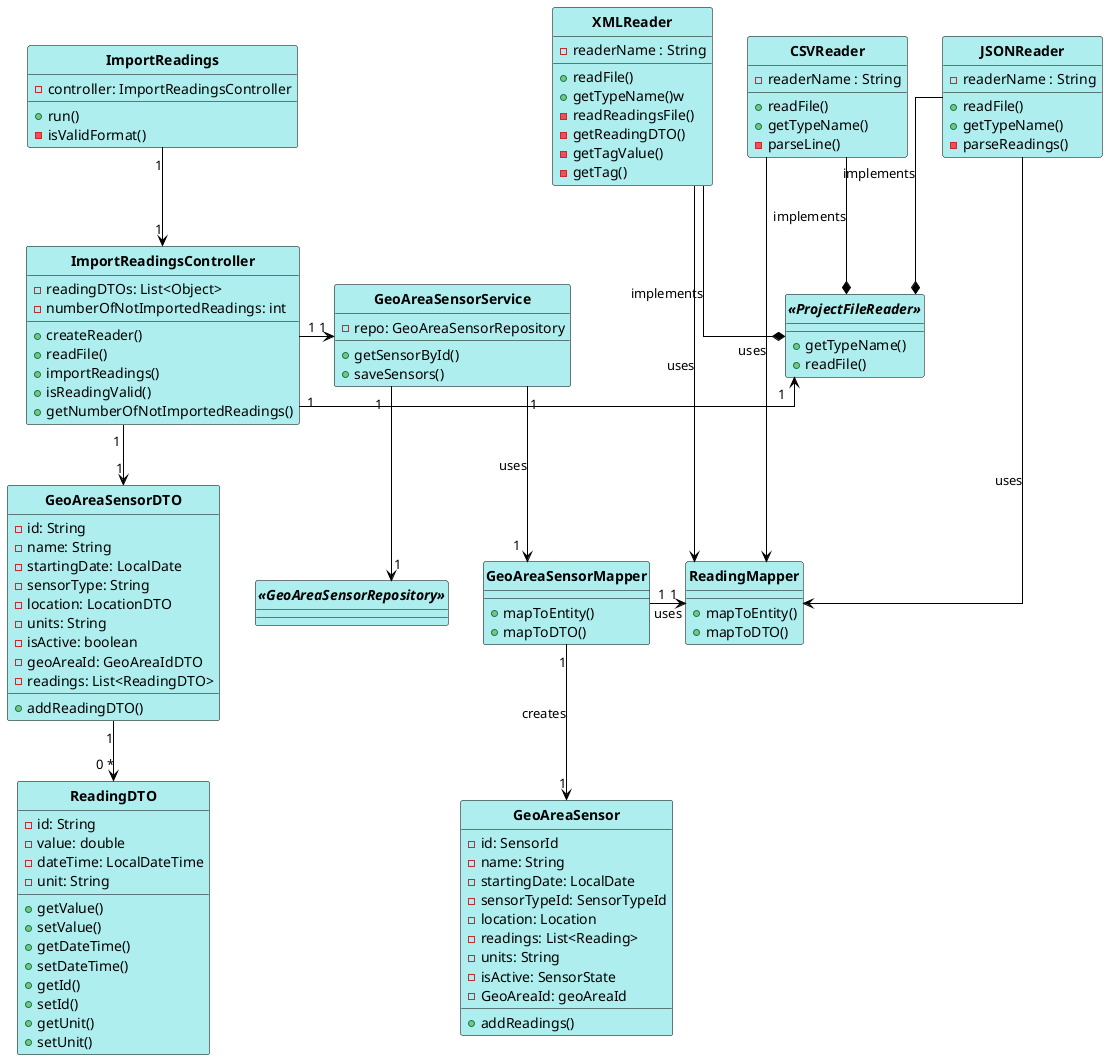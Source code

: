 @startuml
skinparam linetype ortho

skinparam class {
	BackgroundColor PaleTurquoise
	ArrowColor Black
	BorderColor Black
	FontStyle Bold
}

hide circle

ImportReadings "1" --> "1" ImportReadingsController
ImportReadingsController "1" -right-> "1" GeoAreaSensorService
GeoAreaSensorService "1" --> "1" GeoAreaSensorMapper :uses
ImportReadingsController "1" -down-> "1" GeoAreaSensorDTO
ImportReadingsController "1" -left-> "1" "<<ProjectFileReader>>"
XMLReader -down-* "<<ProjectFileReader>>" : implements
CSVReader -down-* "<<ProjectFileReader>>" : implements
JSONReader -down-* "<<ProjectFileReader>>" : implements
XMLReader -down-> ReadingMapper : uses
CSVReader -down-> ReadingMapper : uses
JSONReader -down-> ReadingMapper : uses
GeoAreaSensorDTO "1" --> "0 *" ReadingDTO
GeoAreaSensorMapper "1" -down-> "1" GeoAreaSensor: creates
GeoAreaSensorMapper "1" -right-> "1" ReadingMapper: uses
GeoAreaSensorService "1" --> "1" "<<GeoAreaSensorRepository>>"


Class ImportReadings {
-controller: ImportReadingsController
+run()
- isValidFormat()
}

Class ImportReadingsController {
-readingDTOs: List<Object>
-numberOfNotImportedReadings: int
+createReader()
+readFile()
+importReadings()
+isReadingValid()
+getNumberOfNotImportedReadings()
}

Class XMLReader {
-readerName : String
+readFile()
+getTypeName()w
-readReadingsFile()
-getReadingDTO()
-getTagValue()
-getTag()
}

Class GeoAreaSensorMapper {
+mapToEntity()
+mapToDTO()
}

Class ReadingMapper {
+mapToEntity()
+mapToDTO()
}

Class CSVReader {
-readerName : String
+readFile()
+getTypeName()
-parseLine()
}

Class JSONReader {
-readerName : String
+readFile()
+getTypeName()
-parseReadings()
}

Class GeoAreaSensorService {
-repo: GeoAreaSensorRepository
+getSensorById()
+saveSensors()
}

Class ReadingDTO {
-id: String
-value: double
-dateTime: LocalDateTime
-unit: String
+getValue()
+setValue()
+getDateTime()
+setDateTime()
+getId()
+setId()
+getUnit()
+setUnit()
}

Class GeoAreaSensorDTO {
-id: String
-name: String
-startingDate: LocalDate
-sensorType: String
-location: LocationDTO
-units: String
-isActive: boolean
-geoAreaId: GeoAreaIdDTO
-readings: List<ReadingDTO>
+addReadingDTO()
}

Class GeoAreaSensor{
-id: SensorId
-name: String
-startingDate: LocalDate
-sensorTypeId: SensorTypeId
-location: Location
-readings: List<Reading>
-units: String
-isActive: SensorState
-GeoAreaId: geoAreaId
+addReadings()
}

Class GeoAreaSensor

Interface "<<ProjectFileReader>>" {
+getTypeName()
+readFile()
}

Interface "<<GeoAreaSensorRepository>>" {
}
@enduml